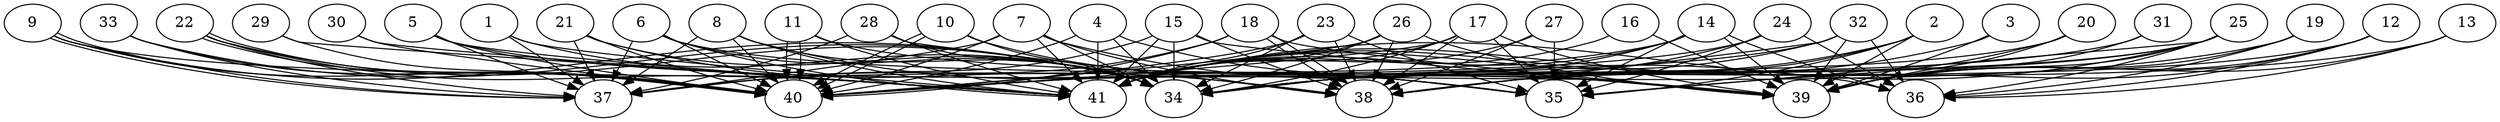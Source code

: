 // DAG (tier=3-complex, mode=compute, n=41, ccr=0.475, fat=0.850, density=0.728, regular=0.219, jump=0.317, mindata=1048576, maxdata=16777216)
// DAG automatically generated by daggen at Sun Aug 24 16:33:34 2025
// /home/ermia/Project/Environments/daggen/bin/daggen --dot --ccr 0.475 --fat 0.850 --regular 0.219 --density 0.728 --jump 0.317 --mindata 1048576 --maxdata 16777216 -n 41 
digraph G {
  1 [size="37688188461047928", alpha="0.13", expect_size="18844094230523964"]
  1 -> 34 [size ="761061703680000"]
  1 -> 37 [size ="761061703680000"]
  1 -> 41 [size ="761061703680000"]
  2 [size="1242990379008000000000", alpha="0.12", expect_size="621495189504000000000"]
  2 -> 35 [size ="924844032000000"]
  2 -> 38 [size ="924844032000000"]
  2 -> 39 [size ="924844032000000"]
  2 -> 41 [size ="924844032000000"]
  3 [size="18891021280769980", alpha="0.13", expect_size="9445510640384990"]
  3 -> 39 [size ="298877387276288"]
  3 -> 41 [size ="298877387276288"]
  4 [size="3411461721963284660224", alpha="0.16", expect_size="1705730860981642330112"]
  4 -> 34 [size ="1812940936183808"]
  4 -> 39 [size ="1812940936183808"]
  4 -> 40 [size ="1812940936183808"]
  4 -> 41 [size ="1812940936183808"]
  5 [size="3414247156993753088000", alpha="0.15", expect_size="1707123578496876544000"]
  5 -> 37 [size ="1813927637811200"]
  5 -> 39 [size ="1813927637811200"]
  5 -> 40 [size ="1813927637811200"]
  5 -> 41 [size ="1813927637811200"]
  6 [size="2254439672518279168000", alpha="0.18", expect_size="1127219836259139584000"]
  6 -> 34 [size ="1375463486259200"]
  6 -> 35 [size ="1375463486259200"]
  6 -> 37 [size ="1375463486259200"]
  6 -> 40 [size ="1375463486259200"]
  6 -> 41 [size ="1375463486259200"]
  7 [size="406476444598477520896", alpha="0.13", expect_size="203238222299238760448"]
  7 -> 34 [size ="438982198427648"]
  7 -> 36 [size ="438982198427648"]
  7 -> 37 [size ="438982198427648"]
  7 -> 38 [size ="438982198427648"]
  7 -> 40 [size ="438982198427648"]
  7 -> 41 [size ="438982198427648"]
  8 [size="14523342082081404", alpha="0.12", expect_size="7261671041040702"]
  8 -> 34 [size ="19791209299968"]
  8 -> 35 [size ="19791209299968"]
  8 -> 37 [size ="19791209299968"]
  8 -> 40 [size ="19791209299968"]
  8 -> 41 [size ="19791209299968"]
  9 [size="3640507629156121600", alpha="0.11", expect_size="1820253814578060800"]
  9 -> 34 [size ="1914460272852992"]
  9 -> 37 [size ="1914460272852992"]
  9 -> 37 [size ="1914460272852992"]
  9 -> 40 [size ="1914460272852992"]
  9 -> 41 [size ="1914460272852992"]
  10 [size="164816365287206720", alpha="0.14", expect_size="82408182643603360"]
  10 -> 34 [size ="349528339251200"]
  10 -> 35 [size ="349528339251200"]
  10 -> 40 [size ="349528339251200"]
  10 -> 40 [size ="349528339251200"]
  11 [size="3382998310011797504", alpha="0.18", expect_size="1691499155005898752"]
  11 -> 39 [size ="18028427214848"]
  11 -> 40 [size ="18028427214848"]
  11 -> 40 [size ="18028427214848"]
  11 -> 41 [size ="18028427214848"]
  12 [size="609277222648491", alpha="0.18", expect_size="304638611324245"]
  12 -> 34 [size ="9966505164800"]
  12 -> 35 [size ="9966505164800"]
  12 -> 36 [size ="9966505164800"]
  12 -> 39 [size ="9966505164800"]
  13 [size="787651474668086", alpha="0.16", expect_size="393825737334043"]
  13 -> 34 [size ="15928993513472"]
  13 -> 36 [size ="15928993513472"]
  13 -> 39 [size ="15928993513472"]
  14 [size="1276673299876692361216", alpha="0.01", expect_size="638336649938346180608"]
  14 -> 34 [size ="941477265932288"]
  14 -> 35 [size ="941477265932288"]
  14 -> 36 [size ="941477265932288"]
  14 -> 37 [size ="941477265932288"]
  14 -> 39 [size ="941477265932288"]
  14 -> 41 [size ="941477265932288"]
  15 [size="178059781115547222016", alpha="0.06", expect_size="89029890557773611008"]
  15 -> 34 [size ="253202045861888"]
  15 -> 37 [size ="253202045861888"]
  15 -> 38 [size ="253202045861888"]
  15 -> 39 [size ="253202045861888"]
  15 -> 41 [size ="253202045861888"]
  16 [size="152725437863165952000", alpha="0.04", expect_size="76362718931582976000"]
  16 -> 39 [size ="228576146227200"]
  16 -> 41 [size ="228576146227200"]
  17 [size="330116369375722176", alpha="0.15", expect_size="165058184687861088"]
  17 -> 34 [size ="423703967956992"]
  17 -> 35 [size ="423703967956992"]
  17 -> 38 [size ="423703967956992"]
  17 -> 39 [size ="423703967956992"]
  17 -> 40 [size ="423703967956992"]
  17 -> 41 [size ="423703967956992"]
  18 [size="8318215414574750", alpha="0.05", expect_size="4159107707287375"]
  18 -> 37 [size ="146358803628032"]
  18 -> 38 [size ="146358803628032"]
  18 -> 38 [size ="146358803628032"]
  18 -> 39 [size ="146358803628032"]
  18 -> 40 [size ="146358803628032"]
  19 [size="357509483358620483584", alpha="0.08", expect_size="178754741679310241792"]
  19 -> 36 [size ="402978334834688"]
  19 -> 39 [size ="402978334834688"]
  19 -> 40 [size ="402978334834688"]
  20 [size="3153478810272493568", alpha="0.15", expect_size="1576739405136246784"]
  20 -> 34 [size ="1184120478629888"]
  20 -> 38 [size ="1184120478629888"]
  20 -> 39 [size ="1184120478629888"]
  21 [size="53703789188255176", alpha="0.05", expect_size="26851894594127588"]
  21 -> 34 [size ="899477091123200"]
  21 -> 37 [size ="899477091123200"]
  21 -> 38 [size ="899477091123200"]
  21 -> 40 [size ="899477091123200"]
  22 [size="454719822538092", alpha="0.07", expect_size="227359911269046"]
  22 -> 34 [size ="21798166986752"]
  22 -> 37 [size ="21798166986752"]
  22 -> 40 [size ="21798166986752"]
  22 -> 40 [size ="21798166986752"]
  22 -> 41 [size ="21798166986752"]
  23 [size="830642706038443648", alpha="0.12", expect_size="415321353019221824"]
  23 -> 34 [size ="307247062188032"]
  23 -> 35 [size ="307247062188032"]
  23 -> 38 [size ="307247062188032"]
  23 -> 40 [size ="307247062188032"]
  23 -> 41 [size ="307247062188032"]
  24 [size="2501787514601875968", alpha="0.03", expect_size="1250893757300937984"]
  24 -> 34 [size ="1335794899877888"]
  24 -> 35 [size ="1335794899877888"]
  24 -> 36 [size ="1335794899877888"]
  24 -> 40 [size ="1335794899877888"]
  25 [size="45927906165047872", alpha="0.19", expect_size="22963953082523936"]
  25 -> 34 [size ="1247537214259200"]
  25 -> 35 [size ="1247537214259200"]
  25 -> 36 [size ="1247537214259200"]
  25 -> 38 [size ="1247537214259200"]
  25 -> 39 [size ="1247537214259200"]
  25 -> 41 [size ="1247537214259200"]
  26 [size="485979994497979456", alpha="0.15", expect_size="242989997248989728"]
  26 -> 34 [size ="406591165693952"]
  26 -> 38 [size ="406591165693952"]
  26 -> 39 [size ="406591165693952"]
  26 -> 40 [size ="406591165693952"]
  26 -> 41 [size ="406591165693952"]
  27 [size="13304235805854662656", alpha="0.16", expect_size="6652117902927331328"]
  27 -> 35 [size ="44917606842368"]
  27 -> 38 [size ="44917606842368"]
  27 -> 41 [size ="44917606842368"]
  28 [size="4200457458502644", alpha="0.16", expect_size="2100228729251322"]
  28 -> 34 [size ="127787096604672"]
  28 -> 37 [size ="127787096604672"]
  28 -> 38 [size ="127787096604672"]
  28 -> 41 [size ="127787096604672"]
  29 [size="174378865748106560", alpha="0.08", expect_size="87189432874053280"]
  29 -> 40 [size ="372864305856512"]
  29 -> 41 [size ="372864305856512"]
  30 [size="240441672315681888", alpha="0.12", expect_size="120220836157840944"]
  30 -> 40 [size ="225260330811392"]
  30 -> 41 [size ="225260330811392"]
  31 [size="199971421419549120", alpha="0.19", expect_size="99985710709774560"]
  31 -> 34 [size ="152233102540800"]
  31 -> 39 [size ="152233102540800"]
  32 [size="6256113089442299904", alpha="0.14", expect_size="3128056544721149952"]
  32 -> 36 [size ="2061128171520000"]
  32 -> 38 [size ="2061128171520000"]
  32 -> 39 [size ="2061128171520000"]
  32 -> 40 [size ="2061128171520000"]
  32 -> 41 [size ="2061128171520000"]
  33 [size="5777462883332877", alpha="0.18", expect_size="2888731441666438"]
  33 -> 34 [size ="644162625994752"]
  33 -> 37 [size ="644162625994752"]
  33 -> 40 [size ="644162625994752"]
  34 [size="17189309419688976", alpha="0.09", expect_size="8594654709844488"]
  35 [size="127571208563296064", alpha="0.06", expect_size="63785604281648032"]
  36 [size="10814530488424552", alpha="0.13", expect_size="5407265244212276"]
  37 [size="20005205982331344", alpha="0.01", expect_size="10002602991165672"]
  38 [size="976871663777833344", alpha="0.12", expect_size="488435831888916672"]
  39 [size="252503472636473824", alpha="0.02", expect_size="126251736318236912"]
  40 [size="2871852513556099497984", alpha="0.07", expect_size="1435926256778049748992"]
  41 [size="36428763226476736", alpha="0.01", expect_size="18214381613238368"]
}